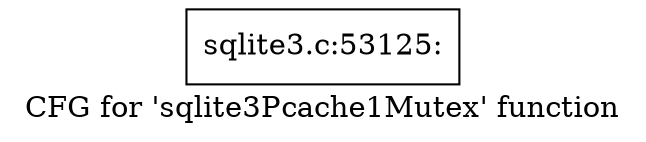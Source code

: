digraph "CFG for 'sqlite3Pcache1Mutex' function" {
	label="CFG for 'sqlite3Pcache1Mutex' function";

	Node0x55c0f69c2e10 [shape=record,label="{sqlite3.c:53125:}"];
}
